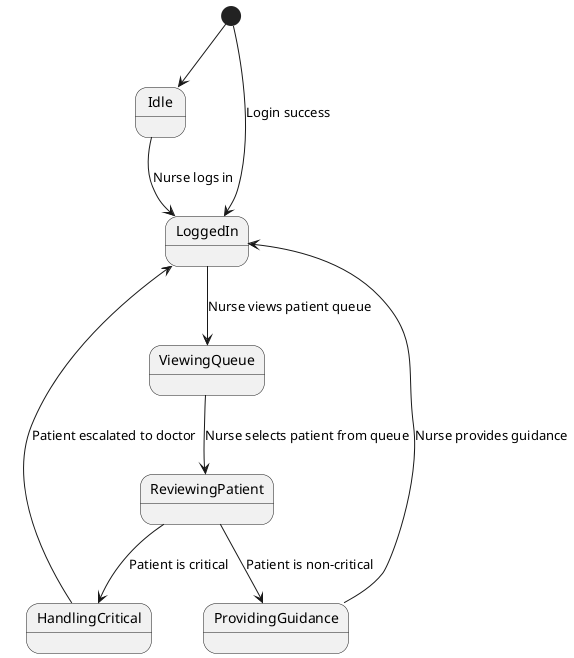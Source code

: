 @startuml State
[*] --> Idle

Idle --> LoggedIn : Nurse logs in
LoggedIn --> ViewingQueue : Nurse views patient queue
ViewingQueue --> ReviewingPatient : Nurse selects patient from queue
ReviewingPatient --> HandlingCritical : Patient is critical
ReviewingPatient --> ProvidingGuidance : Patient is non-critical

HandlingCritical --> LoggedIn : Patient escalated to doctor
ProvidingGuidance --> LoggedIn : Nurse provides guidance

[*] --> LoggedIn : Login success
@enduml